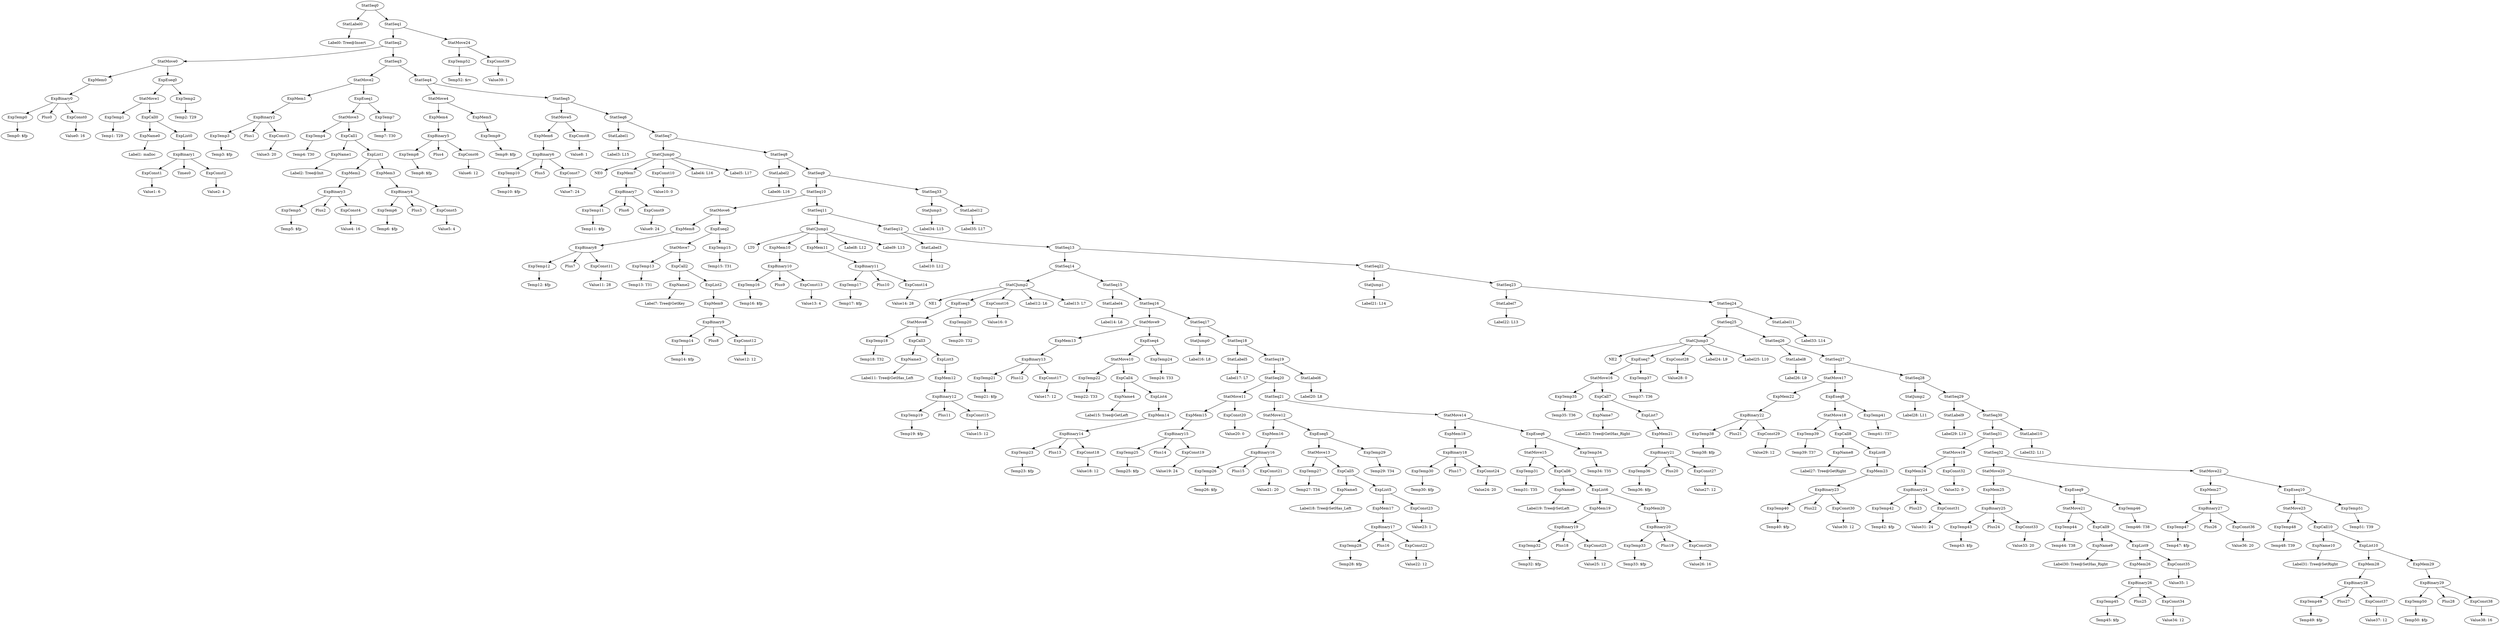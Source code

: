 digraph {
	ordering = out;
	ExpConst39 -> "Value39: 1";
	StatMove24 -> ExpTemp52;
	StatMove24 -> ExpConst39;
	ExpTemp52 -> "Temp52: $rv";
	StatJump3 -> "Label34: L15";
	StatSeq9 -> StatSeq10;
	StatSeq9 -> StatSeq33;
	StatLabel11 -> "Label33: L14";
	StatSeq24 -> StatSeq25;
	StatSeq24 -> StatLabel11;
	StatLabel10 -> "Label32: L11";
	StatSeq1 -> StatSeq2;
	StatSeq1 -> StatMove24;
	StatSeq30 -> StatSeq31;
	StatSeq30 -> StatLabel10;
	ExpEseq10 -> StatMove23;
	ExpEseq10 -> ExpTemp51;
	ExpMem29 -> ExpBinary29;
	ExpConst38 -> "Value38: 16";
	ExpTemp50 -> "Temp50: $fp";
	ExpList10 -> ExpMem28;
	ExpList10 -> ExpMem29;
	ExpConst37 -> "Value37: 12";
	ExpBinary28 -> ExpTemp49;
	ExpBinary28 -> Plus27;
	ExpBinary28 -> ExpConst37;
	ExpName10 -> "Label31: Tree@SetRight";
	ExpTemp48 -> "Temp48: T39";
	StatMove22 -> ExpMem27;
	StatMove22 -> ExpEseq10;
	ExpEseq9 -> StatMove21;
	ExpEseq9 -> ExpTemp46;
	ExpConst35 -> "Value35: 1";
	ExpCall10 -> ExpName10;
	ExpCall10 -> ExpList10;
	ExpMem26 -> ExpBinary26;
	ExpBinary26 -> ExpTemp45;
	ExpBinary26 -> Plus25;
	ExpBinary26 -> ExpConst34;
	ExpTemp45 -> "Temp45: $fp";
	ExpCall9 -> ExpName9;
	ExpCall9 -> ExpList9;
	ExpName9 -> "Label30: Tree@SetHas_Right";
	ExpMem27 -> ExpBinary27;
	StatMove21 -> ExpTemp44;
	StatMove21 -> ExpCall9;
	StatMove20 -> ExpMem25;
	StatMove20 -> ExpEseq9;
	ExpMem25 -> ExpBinary25;
	ExpTemp43 -> "Temp43: $fp";
	ExpConst32 -> "Value32: 0";
	ExpMem24 -> ExpBinary24;
	ExpConst31 -> "Value31: 24";
	ExpTemp42 -> "Temp42: $fp";
	ExpBinary29 -> ExpTemp50;
	ExpBinary29 -> Plus28;
	ExpBinary29 -> ExpConst38;
	StatLabel9 -> "Label29: L10";
	StatSeq28 -> StatJump2;
	StatSeq28 -> StatSeq29;
	ExpTemp51 -> "Temp51: T39";
	StatJump2 -> "Label28: L11";
	ExpTemp41 -> "Temp41: T37";
	ExpEseq8 -> StatMove18;
	ExpEseq8 -> ExpTemp41;
	ExpList8 -> ExpMem23;
	ExpBinary25 -> ExpTemp43;
	ExpBinary25 -> Plus24;
	ExpBinary25 -> ExpConst33;
	ExpMem23 -> ExpBinary23;
	ExpConst30 -> "Value30: 12";
	ExpCall8 -> ExpName8;
	ExpCall8 -> ExpList8;
	StatMove18 -> ExpTemp39;
	StatMove18 -> ExpCall8;
	ExpTemp39 -> "Temp39: T37";
	StatMove17 -> ExpMem22;
	StatMove17 -> ExpEseq8;
	ExpConst29 -> "Value29: 12";
	ExpTemp32 -> "Temp32: $fp";
	ExpMem11 -> ExpBinary11;
	ExpTemp44 -> "Temp44: T38";
	StatMove11 -> ExpMem15;
	StatMove11 -> ExpConst20;
	ExpTemp23 -> "Temp23: $fp";
	StatSeq13 -> StatSeq14;
	StatSeq13 -> StatSeq22;
	ExpMem10 -> ExpBinary10;
	ExpTemp10 -> "Temp10: $fp";
	ExpCall6 -> ExpName6;
	ExpCall6 -> ExpList6;
	ExpConst34 -> "Value34: 12";
	StatCJump1 -> LT0;
	StatCJump1 -> ExpMem10;
	StatCJump1 -> ExpMem11;
	StatCJump1 -> "Label8: L12";
	StatCJump1 -> "Label9: L13";
	ExpCall3 -> ExpName3;
	ExpCall3 -> ExpList3;
	ExpConst25 -> "Value25: 12";
	ExpEseq2 -> StatMove7;
	ExpEseq2 -> ExpTemp15;
	ExpTemp1 -> "Temp1: T29";
	ExpList1 -> ExpMem2;
	ExpList1 -> ExpMem3;
	ExpBinary4 -> ExpTemp6;
	ExpBinary4 -> Plus3;
	ExpBinary4 -> ExpConst5;
	StatMove23 -> ExpTemp48;
	StatMove23 -> ExpCall10;
	ExpTemp35 -> "Temp35: T36";
	ExpList2 -> ExpMem9;
	ExpTemp22 -> "Temp22: T33";
	ExpConst19 -> "Value19: 24";
	StatMove12 -> ExpMem16;
	StatMove12 -> ExpEseq5;
	ExpBinary10 -> ExpTemp16;
	ExpBinary10 -> Plus9;
	ExpBinary10 -> ExpConst13;
	ExpTemp13 -> "Temp13: T31";
	ExpTemp47 -> "Temp47: $fp";
	ExpConst11 -> "Value11: 28";
	StatLabel2 -> "Label6: L16";
	StatMove5 -> ExpMem6;
	StatMove5 -> ExpConst8;
	ExpConst14 -> "Value14: 28";
	ExpConst9 -> "Value9: 24";
	ExpName2 -> "Label7: Tree@GetKey";
	StatSeq7 -> StatCJump0;
	StatSeq7 -> StatSeq8;
	StatSeq16 -> StatMove9;
	StatSeq16 -> StatSeq17;
	ExpConst27 -> "Value27: 12";
	ExpMem8 -> ExpBinary8;
	StatSeq6 -> StatLabel1;
	StatSeq6 -> StatSeq7;
	StatLabel1 -> "Label3: L15";
	ExpConst36 -> "Value36: 20";
	StatSeq5 -> StatMove5;
	StatSeq5 -> StatSeq6;
	StatCJump2 -> NE1;
	StatCJump2 -> ExpEseq3;
	StatCJump2 -> ExpConst16;
	StatCJump2 -> "Label12: L6";
	StatCJump2 -> "Label13: L7";
	ExpTemp16 -> "Temp16: $fp";
	ExpBinary6 -> ExpTemp10;
	ExpBinary6 -> Plus5;
	ExpBinary6 -> ExpConst7;
	StatJump1 -> "Label21: L14";
	StatSeq2 -> StatMove0;
	StatSeq2 -> StatSeq3;
	ExpTemp2 -> "Temp2: T29";
	ExpEseq0 -> StatMove1;
	ExpEseq0 -> ExpTemp2;
	ExpTemp11 -> "Temp11: $fp";
	StatCJump0 -> NE0;
	StatCJump0 -> ExpMem7;
	StatCJump0 -> ExpConst10;
	StatCJump0 -> "Label4: L16";
	StatCJump0 -> "Label5: L17";
	ExpTemp17 -> "Temp17: $fp";
	ExpConst3 -> "Value3: 20";
	ExpCall0 -> ExpName0;
	ExpCall0 -> ExpList0;
	ExpTemp12 -> "Temp12: $fp";
	ExpTemp14 -> "Temp14: $fp";
	StatLabel6 -> "Label20: L8";
	ExpBinary22 -> ExpTemp38;
	ExpBinary22 -> Plus21;
	ExpBinary22 -> ExpConst29;
	ExpTemp33 -> "Temp33: $fp";
	StatLabel12 -> "Label35: L17";
	ExpBinary0 -> ExpTemp0;
	ExpBinary0 -> Plus0;
	ExpBinary0 -> ExpConst0;
	ExpBinary11 -> ExpTemp17;
	ExpBinary11 -> Plus10;
	ExpBinary11 -> ExpConst14;
	ExpBinary14 -> ExpTemp23;
	ExpBinary14 -> Plus13;
	ExpBinary14 -> ExpConst18;
	StatMove0 -> ExpMem0;
	StatMove0 -> ExpEseq0;
	StatSeq8 -> StatLabel2;
	StatSeq8 -> StatSeq9;
	StatSeq0 -> StatLabel0;
	StatSeq0 -> StatSeq1;
	StatSeq26 -> StatLabel8;
	StatSeq26 -> StatSeq27;
	ExpBinary8 -> ExpTemp12;
	ExpBinary8 -> Plus7;
	ExpBinary8 -> ExpConst11;
	ExpConst5 -> "Value5: 4";
	ExpConst23 -> "Value23: 1";
	ExpMem21 -> ExpBinary21;
	ExpTemp5 -> "Temp5: $fp";
	ExpBinary17 -> ExpTemp28;
	ExpBinary17 -> Plus16;
	ExpBinary17 -> ExpConst22;
	ExpMem9 -> ExpBinary9;
	ExpConst6 -> "Value6: 12";
	ExpMem1 -> ExpBinary2;
	ExpBinary1 -> ExpConst1;
	ExpBinary1 -> Times0;
	ExpBinary1 -> ExpConst2;
	ExpConst10 -> "Value10: 0";
	ExpConst1 -> "Value1: 6";
	ExpBinary27 -> ExpTemp47;
	ExpBinary27 -> Plus26;
	ExpBinary27 -> ExpConst36;
	StatMove1 -> ExpTemp1;
	StatMove1 -> ExpCall0;
	ExpConst12 -> "Value12: 12";
	ExpBinary24 -> ExpTemp42;
	ExpBinary24 -> Plus23;
	ExpBinary24 -> ExpConst31;
	ExpBinary9 -> ExpTemp14;
	ExpBinary9 -> Plus8;
	ExpBinary9 -> ExpConst12;
	ExpTemp8 -> "Temp8: $fp";
	ExpMem15 -> ExpBinary15;
	ExpMem16 -> ExpBinary16;
	ExpBinary2 -> ExpTemp3;
	ExpBinary2 -> Plus1;
	ExpBinary2 -> ExpConst3;
	ExpTemp19 -> "Temp19: $fp";
	StatSeq17 -> StatJump0;
	StatSeq17 -> StatSeq18;
	ExpMem22 -> ExpBinary22;
	ExpMem5 -> ExpTemp9;
	ExpName0 -> "Label1: malloc";
	ExpConst8 -> "Value8: 1";
	ExpTemp20 -> "Temp20: T32";
	ExpMem28 -> ExpBinary28;
	ExpName8 -> "Label27: Tree@GetRight";
	StatMove2 -> ExpMem1;
	StatMove2 -> ExpEseq1;
	ExpBinary13 -> ExpTemp21;
	ExpBinary13 -> Plus12;
	ExpBinary13 -> ExpConst17;
	StatSeq12 -> StatLabel3;
	StatSeq12 -> StatSeq13;
	ExpTemp4 -> "Temp4: T30";
	StatLabel5 -> "Label17: L7";
	StatMove19 -> ExpMem24;
	StatMove19 -> ExpConst32;
	ExpTemp0 -> "Temp0: $fp";
	StatMove7 -> ExpTemp13;
	StatMove7 -> ExpCall2;
	ExpTemp7 -> "Temp7: T30";
	StatLabel0 -> "Label0: Tree@Insert";
	ExpConst24 -> "Value24: 20";
	StatSeq10 -> StatMove6;
	StatSeq10 -> StatSeq11;
	StatMove13 -> ExpTemp27;
	StatMove13 -> ExpCall5;
	ExpTemp15 -> "Temp15: T31";
	ExpName1 -> "Label2: Tree@Init";
	ExpCall2 -> ExpName2;
	ExpCall2 -> ExpList2;
	ExpConst2 -> "Value2: 4";
	ExpTemp40 -> "Temp40: $fp";
	ExpBinary3 -> ExpTemp5;
	ExpBinary3 -> Plus2;
	ExpBinary3 -> ExpConst4;
	ExpTemp46 -> "Temp46: T38";
	ExpConst13 -> "Value13: 4";
	ExpMem7 -> ExpBinary7;
	StatMove15 -> ExpTemp31;
	StatMove15 -> ExpCall6;
	ExpConst4 -> "Value4: 16";
	ExpCall1 -> ExpName1;
	ExpCall1 -> ExpList1;
	ExpMem19 -> ExpBinary19;
	ExpConst0 -> "Value0: 16";
	StatSeq3 -> StatMove2;
	StatSeq3 -> StatSeq4;
	ExpMem2 -> ExpBinary3;
	StatSeq11 -> StatCJump1;
	StatSeq11 -> StatSeq12;
	ExpBinary15 -> ExpTemp25;
	ExpBinary15 -> Plus14;
	ExpBinary15 -> ExpConst19;
	StatSeq20 -> StatMove11;
	StatSeq20 -> StatSeq21;
	ExpBinary7 -> ExpTemp11;
	ExpBinary7 -> Plus6;
	ExpBinary7 -> ExpConst9;
	ExpBinary5 -> ExpTemp8;
	ExpBinary5 -> Plus4;
	ExpBinary5 -> ExpConst6;
	StatSeq27 -> StatMove17;
	StatSeq27 -> StatSeq28;
	ExpTemp9 -> "Temp9: $fp";
	ExpCall4 -> ExpName4;
	ExpCall4 -> ExpList4;
	ExpList6 -> ExpMem19;
	ExpList6 -> ExpMem20;
	ExpName3 -> "Label11: Tree@GetHas_Left";
	ExpList7 -> ExpMem21;
	StatMove6 -> ExpMem8;
	StatMove6 -> ExpEseq2;
	ExpBinary12 -> ExpTemp19;
	ExpBinary12 -> Plus11;
	ExpBinary12 -> ExpConst15;
	ExpConst26 -> "Value26: 16";
	ExpConst18 -> "Value18: 12";
	ExpName5 -> "Label18: Tree@SetHas_Left";
	ExpConst15 -> "Value15: 12";
	ExpMem12 -> ExpBinary12;
	ExpBinary23 -> ExpTemp40;
	ExpBinary23 -> Plus22;
	ExpBinary23 -> ExpConst30;
	StatMove16 -> ExpTemp35;
	StatMove16 -> ExpCall7;
	ExpList3 -> ExpMem12;
	StatSeq32 -> StatMove20;
	StatSeq32 -> StatMove22;
	ExpTemp28 -> "Temp28: $fp";
	StatMove8 -> ExpTemp18;
	StatMove8 -> ExpCall3;
	ExpBinary20 -> ExpTemp33;
	ExpBinary20 -> Plus19;
	ExpBinary20 -> ExpConst26;
	ExpEseq3 -> StatMove8;
	ExpEseq3 -> ExpTemp20;
	ExpTemp25 -> "Temp25: $fp";
	ExpMem6 -> ExpBinary6;
	ExpConst16 -> "Value16: 0";
	StatLabel4 -> "Label14: L6";
	StatSeq23 -> StatLabel7;
	StatSeq23 -> StatSeq24;
	StatSeq33 -> StatJump3;
	StatSeq33 -> StatLabel12;
	StatSeq15 -> StatLabel4;
	StatSeq15 -> StatSeq16;
	ExpConst7 -> "Value7: 24";
	ExpTemp21 -> "Temp21: $fp";
	ExpConst17 -> "Value17: 12";
	StatSeq14 -> StatCJump2;
	StatSeq14 -> StatSeq15;
	ExpMem13 -> ExpBinary13;
	StatMove4 -> ExpMem4;
	StatMove4 -> ExpMem5;
	StatMove9 -> ExpMem13;
	StatMove9 -> ExpEseq4;
	ExpMem4 -> ExpBinary5;
	StatMove10 -> ExpTemp22;
	StatMove10 -> ExpCall4;
	ExpName4 -> "Label15: Tree@GetLeft";
	StatSeq31 -> StatMove19;
	StatSeq31 -> StatSeq32;
	ExpMem14 -> ExpBinary14;
	ExpList4 -> ExpMem14;
	ExpTemp27 -> "Temp27: T34";
	ExpMem3 -> ExpBinary4;
	ExpEseq4 -> StatMove10;
	ExpEseq4 -> ExpTemp24;
	ExpEseq6 -> StatMove15;
	ExpEseq6 -> ExpTemp34;
	ExpEseq1 -> StatMove3;
	ExpEseq1 -> ExpTemp7;
	StatJump0 -> "Label16: L8";
	ExpName7 -> "Label23: Tree@GetHas_Right";
	StatLabel3 -> "Label10: L12";
	StatSeq18 -> StatLabel5;
	StatSeq18 -> StatSeq19;
	StatSeq29 -> StatLabel9;
	StatSeq29 -> StatSeq30;
	ExpConst20 -> "Value20: 0";
	ExpTemp26 -> "Temp26: $fp";
	ExpBinary16 -> ExpTemp26;
	ExpBinary16 -> Plus15;
	ExpBinary16 -> ExpConst21;
	ExpTemp18 -> "Temp18: T32";
	ExpConst28 -> "Value28: 0";
	ExpTemp49 -> "Temp49: $fp";
	ExpConst33 -> "Value33: 20";
	ExpConst21 -> "Value21: 20";
	ExpCall5 -> ExpName5;
	ExpCall5 -> ExpList5;
	ExpList0 -> ExpBinary1;
	ExpConst22 -> "Value22: 12";
	ExpMem17 -> ExpBinary17;
	ExpTemp31 -> "Temp31: T35";
	ExpTemp24 -> "Temp24: T33";
	ExpList5 -> ExpMem17;
	ExpList5 -> ExpConst23;
	ExpTemp29 -> "Temp29: T34";
	StatSeq21 -> StatMove12;
	StatSeq21 -> StatMove14;
	ExpTemp30 -> "Temp30: $fp";
	ExpEseq5 -> StatMove13;
	ExpEseq5 -> ExpTemp29;
	ExpMem18 -> ExpBinary18;
	StatMove14 -> ExpMem18;
	StatMove14 -> ExpEseq6;
	ExpCall7 -> ExpName7;
	ExpCall7 -> ExpList7;
	ExpTemp38 -> "Temp38: $fp";
	ExpName6 -> "Label19: Tree@SetLeft";
	ExpBinary19 -> ExpTemp32;
	ExpBinary19 -> Plus18;
	ExpBinary19 -> ExpConst25;
	ExpMem20 -> ExpBinary20;
	StatLabel7 -> "Label22: L13";
	ExpTemp34 -> "Temp34: T35";
	StatSeq19 -> StatSeq20;
	StatSeq19 -> StatLabel6;
	StatSeq22 -> StatJump1;
	StatSeq22 -> StatSeq23;
	ExpList9 -> ExpMem26;
	ExpList9 -> ExpConst35;
	ExpBinary21 -> ExpTemp36;
	ExpBinary21 -> Plus20;
	ExpBinary21 -> ExpConst27;
	StatCJump3 -> NE2;
	StatCJump3 -> ExpEseq7;
	StatCJump3 -> ExpConst28;
	StatCJump3 -> "Label24: L9";
	StatCJump3 -> "Label25: L10";
	StatSeq4 -> StatMove4;
	StatSeq4 -> StatSeq5;
	ExpMem0 -> ExpBinary0;
	ExpTemp36 -> "Temp36: $fp";
	ExpTemp37 -> "Temp37: T36";
	StatMove3 -> ExpTemp4;
	StatMove3 -> ExpCall1;
	ExpEseq7 -> StatMove16;
	ExpEseq7 -> ExpTemp37;
	StatSeq25 -> StatCJump3;
	StatSeq25 -> StatSeq26;
	ExpTemp3 -> "Temp3: $fp";
	ExpTemp6 -> "Temp6: $fp";
	ExpBinary18 -> ExpTemp30;
	ExpBinary18 -> Plus17;
	ExpBinary18 -> ExpConst24;
	StatLabel8 -> "Label26: L9";
}

